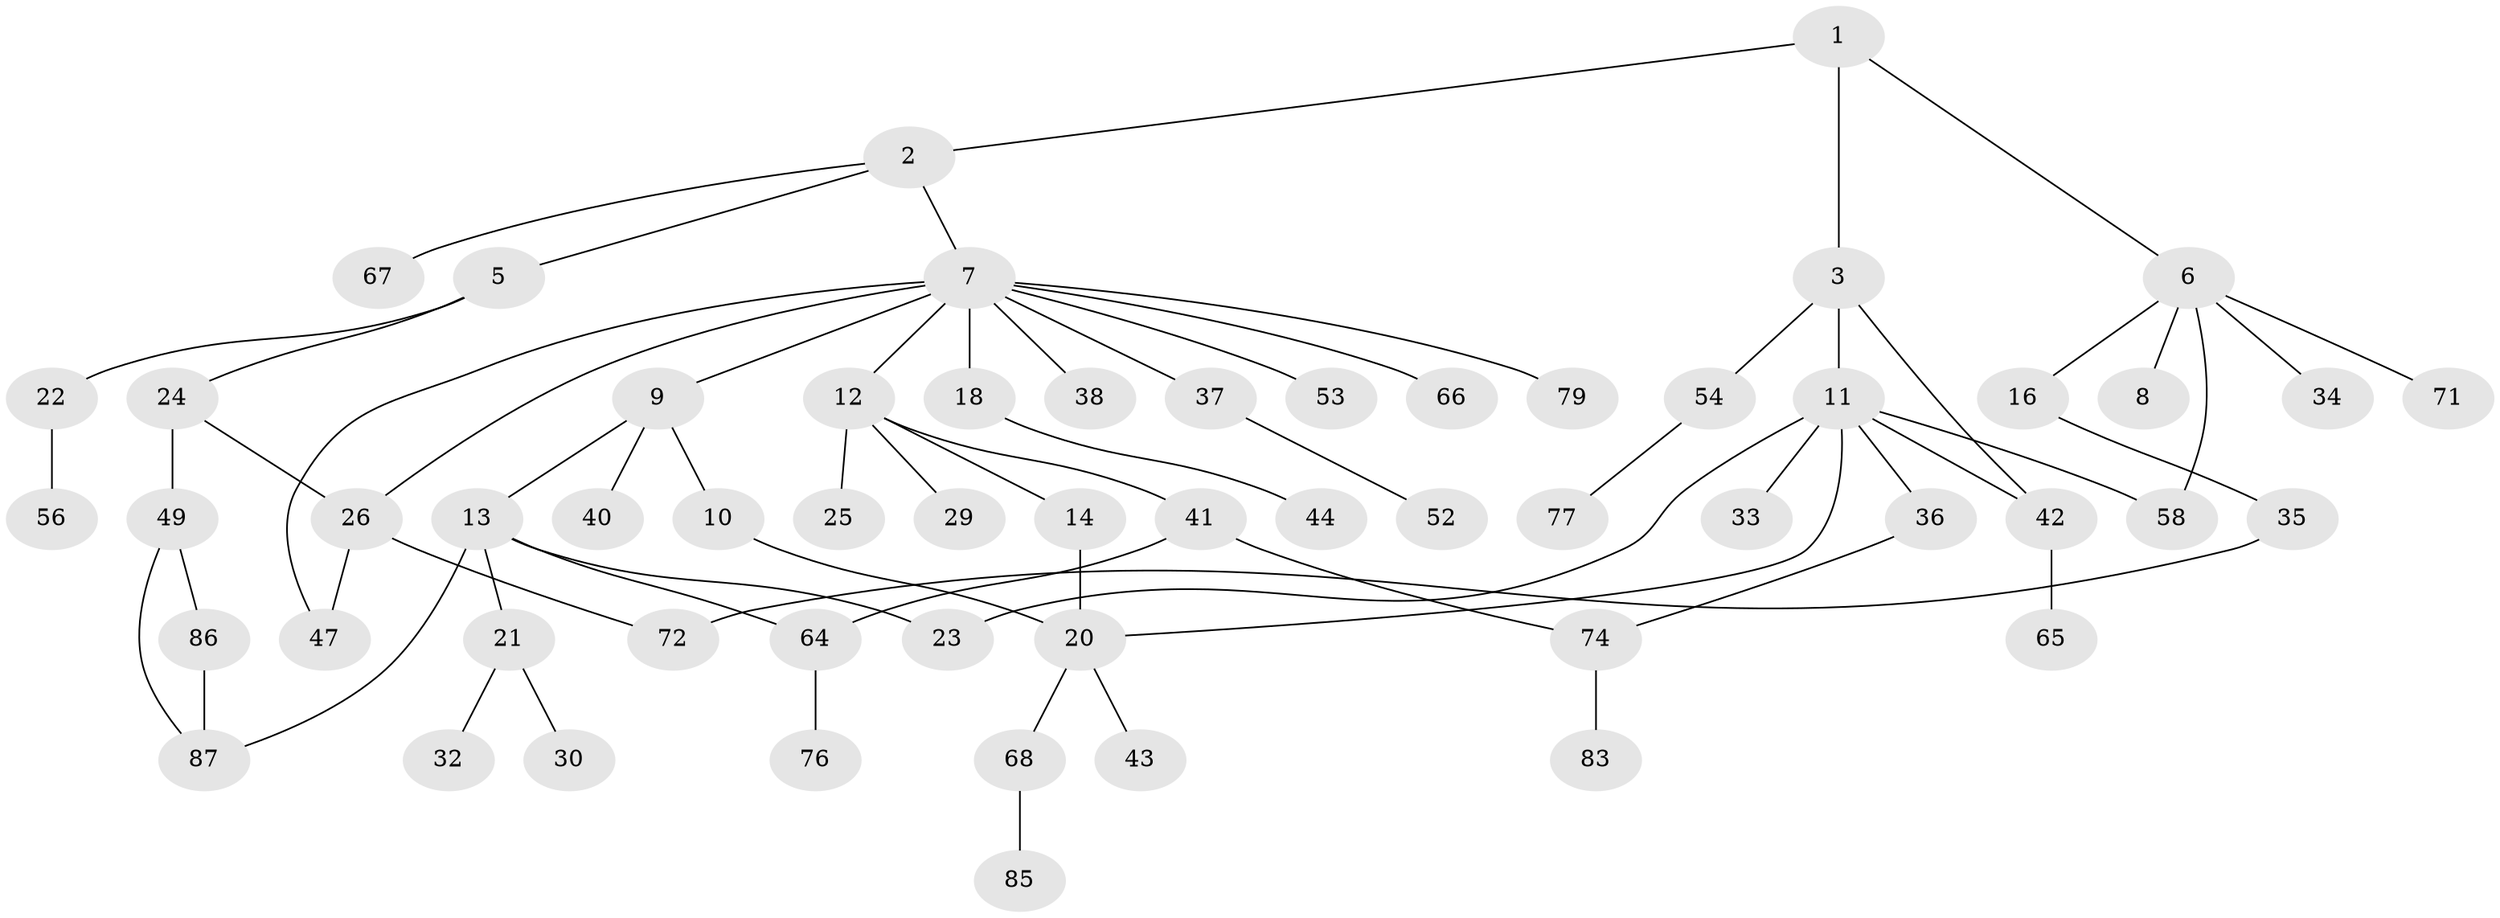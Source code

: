 // Generated by graph-tools (version 1.1) at 2025/51/02/27/25 19:51:36]
// undirected, 58 vertices, 69 edges
graph export_dot {
graph [start="1"]
  node [color=gray90,style=filled];
  1;
  2 [super="+19"];
  3 [super="+4"];
  5 [super="+17"];
  6 [super="+15"];
  7 [super="+31"];
  8;
  9 [super="+48"];
  10;
  11 [super="+28"];
  12 [super="+84"];
  13 [super="+62"];
  14 [super="+78"];
  16;
  18 [super="+39"];
  20 [super="+46"];
  21 [super="+69"];
  22 [super="+60"];
  23;
  24;
  25 [super="+50"];
  26 [super="+27"];
  29;
  30;
  32 [super="+45"];
  33 [super="+57"];
  34 [super="+51"];
  35 [super="+70"];
  36;
  37;
  38;
  40 [super="+82"];
  41;
  42 [super="+59"];
  43;
  44;
  47 [super="+63"];
  49 [super="+75"];
  52;
  53;
  54 [super="+55"];
  56;
  58 [super="+61"];
  64 [super="+73"];
  65;
  66;
  67;
  68 [super="+80"];
  71;
  72;
  74 [super="+81"];
  76;
  77;
  79;
  83;
  85;
  86 [super="+88"];
  87;
  1 -- 2;
  1 -- 3;
  1 -- 6;
  2 -- 5;
  2 -- 7;
  2 -- 67;
  3 -- 11;
  3 -- 54;
  3 -- 42;
  5 -- 24;
  5 -- 22;
  6 -- 8;
  6 -- 16;
  6 -- 34;
  6 -- 71;
  6 -- 58;
  7 -- 9;
  7 -- 12;
  7 -- 18;
  7 -- 26;
  7 -- 37;
  7 -- 38;
  7 -- 66;
  7 -- 79;
  7 -- 53;
  7 -- 47;
  9 -- 10;
  9 -- 13;
  9 -- 40;
  10 -- 20;
  11 -- 33;
  11 -- 36;
  11 -- 42;
  11 -- 58;
  11 -- 23;
  11 -- 20;
  12 -- 14;
  12 -- 25;
  12 -- 29;
  12 -- 41;
  13 -- 21;
  13 -- 23;
  13 -- 64;
  13 -- 87;
  14 -- 20;
  16 -- 35;
  18 -- 44;
  20 -- 43;
  20 -- 68;
  21 -- 30;
  21 -- 32;
  22 -- 56;
  24 -- 49;
  24 -- 26;
  26 -- 47;
  26 -- 72;
  35 -- 72;
  36 -- 74;
  37 -- 52;
  41 -- 74;
  41 -- 64;
  42 -- 65;
  49 -- 86;
  49 -- 87;
  54 -- 77;
  64 -- 76;
  68 -- 85;
  74 -- 83;
  86 -- 87;
}

